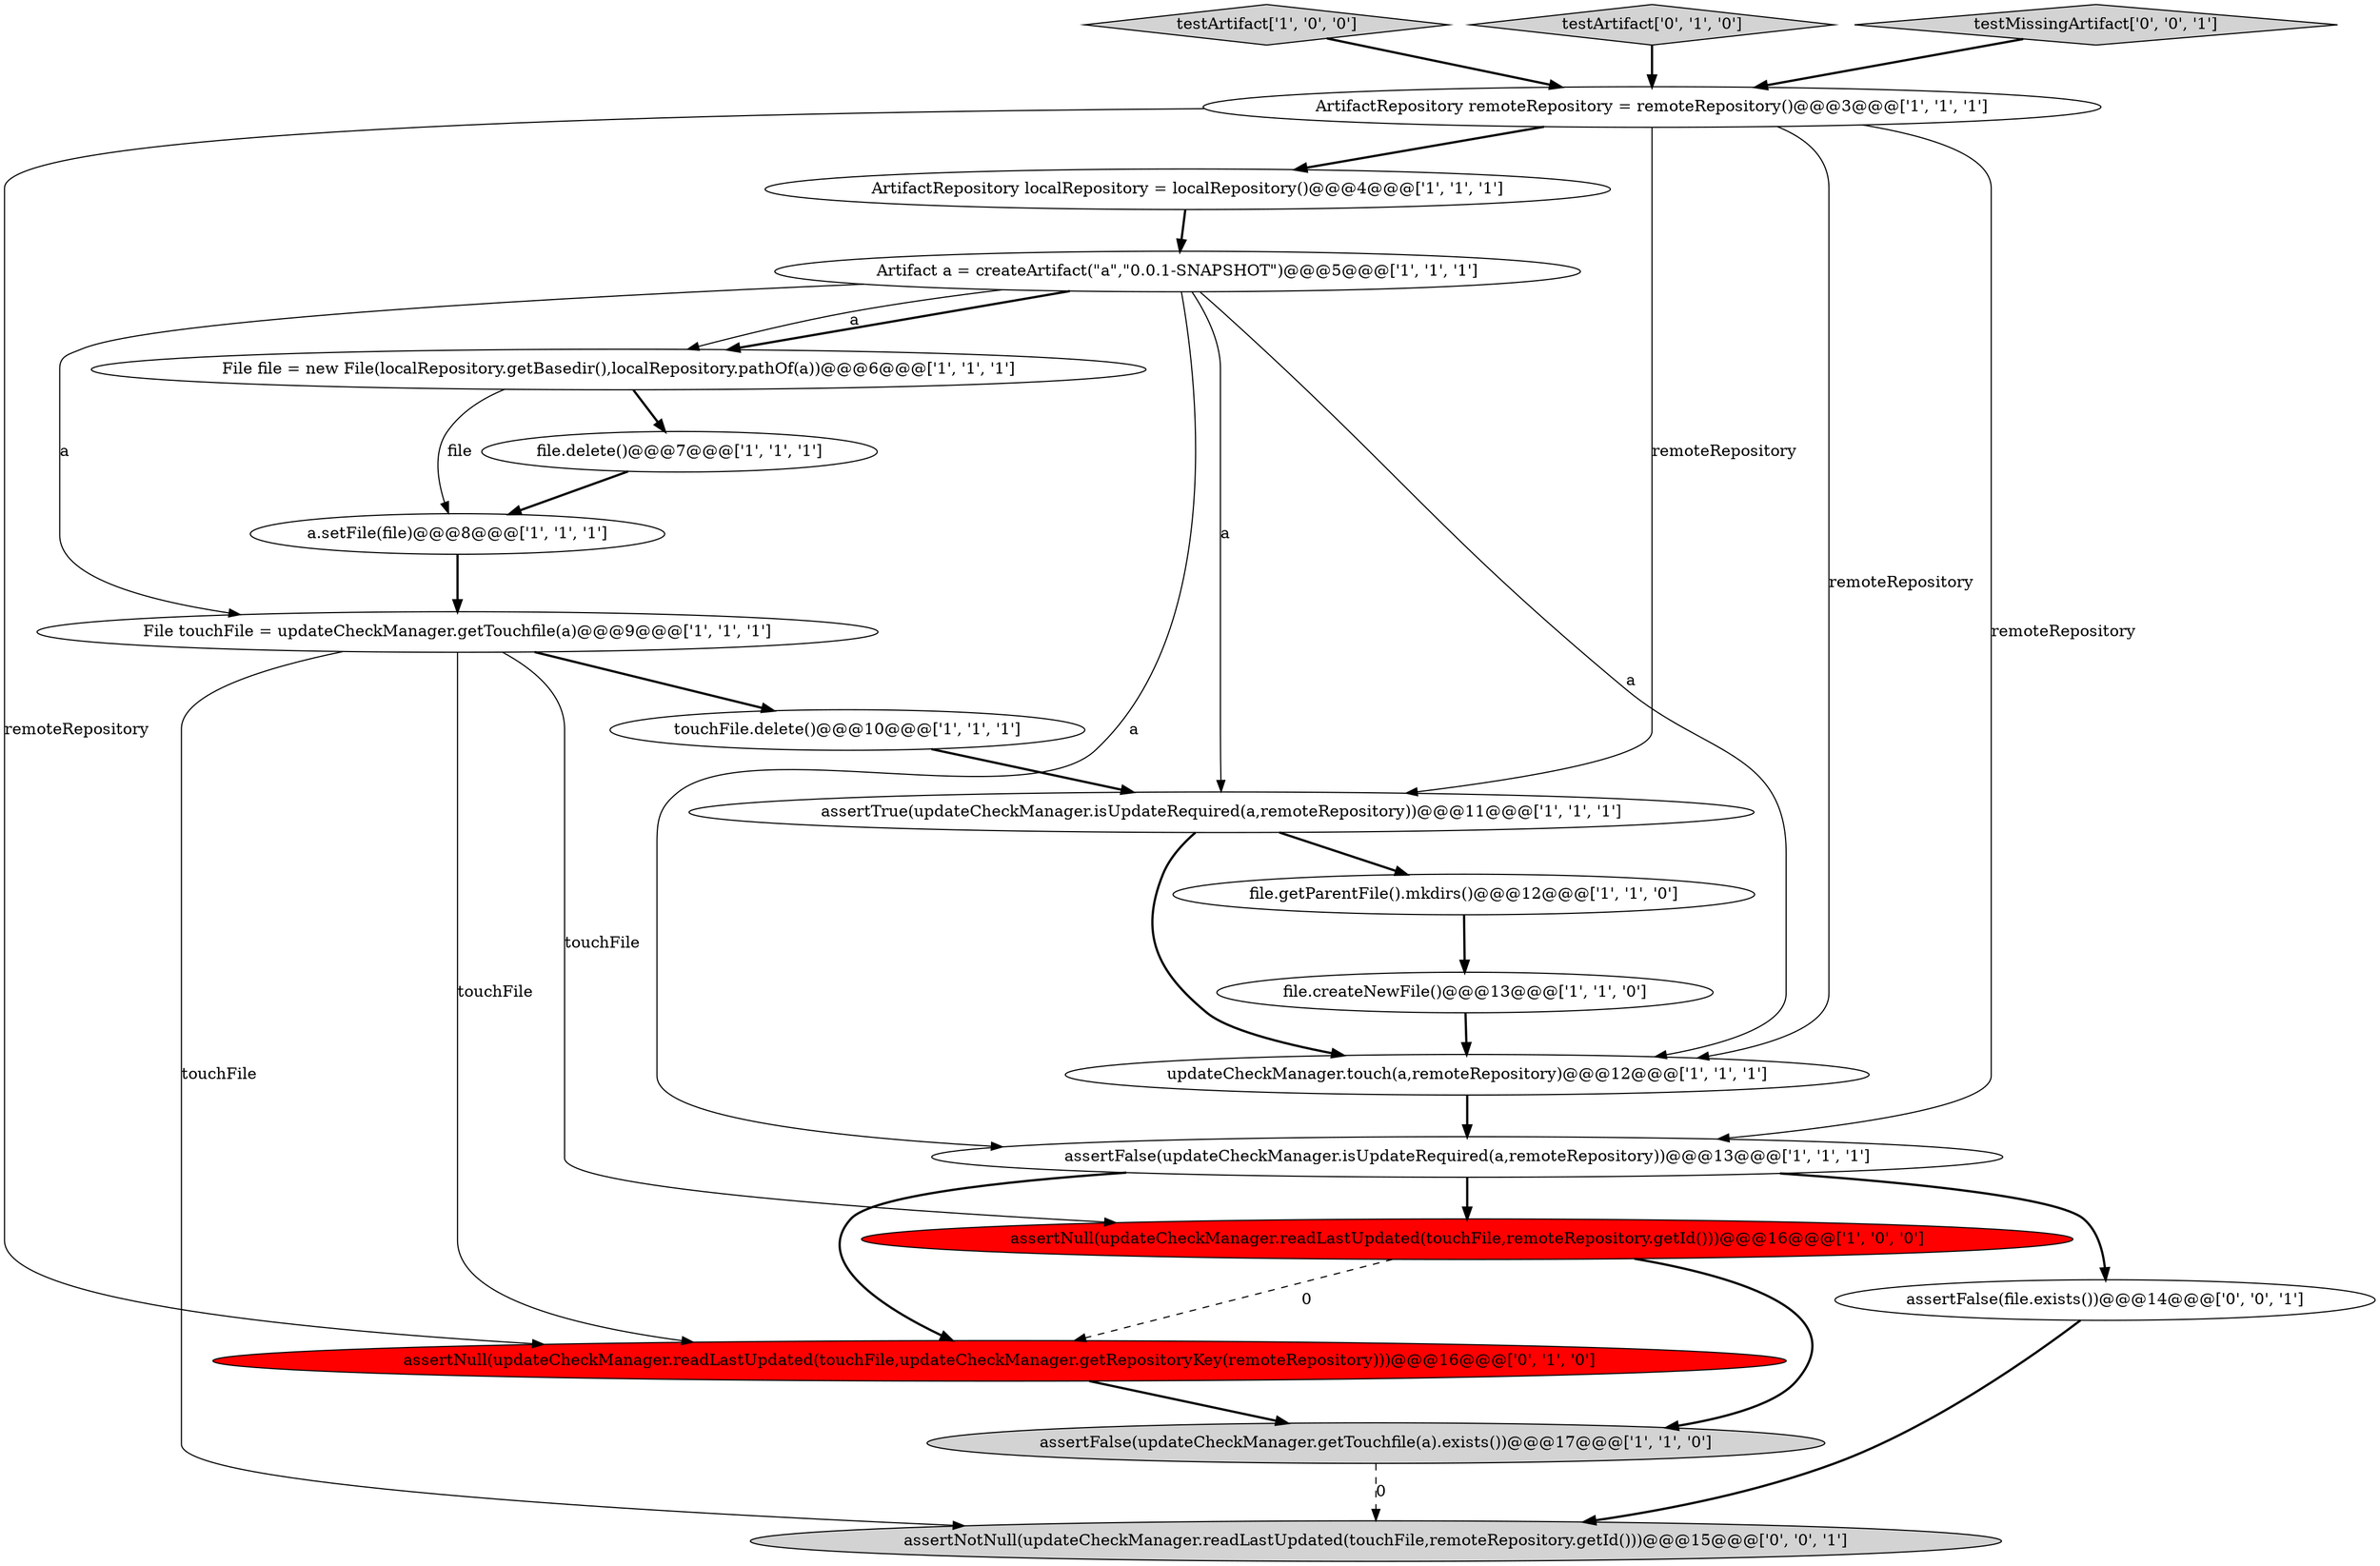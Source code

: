 digraph {
14 [style = filled, label = "file.createNewFile()@@@13@@@['1', '1', '0']", fillcolor = white, shape = ellipse image = "AAA0AAABBB1BBB"];
10 [style = filled, label = "testArtifact['1', '0', '0']", fillcolor = lightgray, shape = diamond image = "AAA0AAABBB1BBB"];
8 [style = filled, label = "File touchFile = updateCheckManager.getTouchfile(a)@@@9@@@['1', '1', '1']", fillcolor = white, shape = ellipse image = "AAA0AAABBB1BBB"];
5 [style = filled, label = "ArtifactRepository localRepository = localRepository()@@@4@@@['1', '1', '1']", fillcolor = white, shape = ellipse image = "AAA0AAABBB1BBB"];
3 [style = filled, label = "a.setFile(file)@@@8@@@['1', '1', '1']", fillcolor = white, shape = ellipse image = "AAA0AAABBB1BBB"];
9 [style = filled, label = "assertFalse(updateCheckManager.isUpdateRequired(a,remoteRepository))@@@13@@@['1', '1', '1']", fillcolor = white, shape = ellipse image = "AAA0AAABBB1BBB"];
12 [style = filled, label = "Artifact a = createArtifact(\"a\",\"0.0.1-SNAPSHOT\")@@@5@@@['1', '1', '1']", fillcolor = white, shape = ellipse image = "AAA0AAABBB1BBB"];
4 [style = filled, label = "assertNull(updateCheckManager.readLastUpdated(touchFile,remoteRepository.getId()))@@@16@@@['1', '0', '0']", fillcolor = red, shape = ellipse image = "AAA1AAABBB1BBB"];
2 [style = filled, label = "updateCheckManager.touch(a,remoteRepository)@@@12@@@['1', '1', '1']", fillcolor = white, shape = ellipse image = "AAA0AAABBB1BBB"];
17 [style = filled, label = "testArtifact['0', '1', '0']", fillcolor = lightgray, shape = diamond image = "AAA0AAABBB2BBB"];
6 [style = filled, label = "file.delete()@@@7@@@['1', '1', '1']", fillcolor = white, shape = ellipse image = "AAA0AAABBB1BBB"];
16 [style = filled, label = "assertNull(updateCheckManager.readLastUpdated(touchFile,updateCheckManager.getRepositoryKey(remoteRepository)))@@@16@@@['0', '1', '0']", fillcolor = red, shape = ellipse image = "AAA1AAABBB2BBB"];
7 [style = filled, label = "ArtifactRepository remoteRepository = remoteRepository()@@@3@@@['1', '1', '1']", fillcolor = white, shape = ellipse image = "AAA0AAABBB1BBB"];
0 [style = filled, label = "assertFalse(updateCheckManager.getTouchfile(a).exists())@@@17@@@['1', '1', '0']", fillcolor = lightgray, shape = ellipse image = "AAA0AAABBB1BBB"];
20 [style = filled, label = "assertFalse(file.exists())@@@14@@@['0', '0', '1']", fillcolor = white, shape = ellipse image = "AAA0AAABBB3BBB"];
11 [style = filled, label = "File file = new File(localRepository.getBasedir(),localRepository.pathOf(a))@@@6@@@['1', '1', '1']", fillcolor = white, shape = ellipse image = "AAA0AAABBB1BBB"];
13 [style = filled, label = "file.getParentFile().mkdirs()@@@12@@@['1', '1', '0']", fillcolor = white, shape = ellipse image = "AAA0AAABBB1BBB"];
1 [style = filled, label = "touchFile.delete()@@@10@@@['1', '1', '1']", fillcolor = white, shape = ellipse image = "AAA0AAABBB1BBB"];
18 [style = filled, label = "testMissingArtifact['0', '0', '1']", fillcolor = lightgray, shape = diamond image = "AAA0AAABBB3BBB"];
15 [style = filled, label = "assertTrue(updateCheckManager.isUpdateRequired(a,remoteRepository))@@@11@@@['1', '1', '1']", fillcolor = white, shape = ellipse image = "AAA0AAABBB1BBB"];
19 [style = filled, label = "assertNotNull(updateCheckManager.readLastUpdated(touchFile,remoteRepository.getId()))@@@15@@@['0', '0', '1']", fillcolor = lightgray, shape = ellipse image = "AAA0AAABBB3BBB"];
6->3 [style = bold, label=""];
7->2 [style = solid, label="remoteRepository"];
16->0 [style = bold, label=""];
15->13 [style = bold, label=""];
15->2 [style = bold, label=""];
4->16 [style = dashed, label="0"];
8->16 [style = solid, label="touchFile"];
0->19 [style = dashed, label="0"];
1->15 [style = bold, label=""];
9->4 [style = bold, label=""];
11->6 [style = bold, label=""];
8->19 [style = solid, label="touchFile"];
11->3 [style = solid, label="file"];
12->11 [style = bold, label=""];
12->11 [style = solid, label="a"];
12->8 [style = solid, label="a"];
9->20 [style = bold, label=""];
2->9 [style = bold, label=""];
10->7 [style = bold, label=""];
9->16 [style = bold, label=""];
7->9 [style = solid, label="remoteRepository"];
4->0 [style = bold, label=""];
17->7 [style = bold, label=""];
8->1 [style = bold, label=""];
7->16 [style = solid, label="remoteRepository"];
7->5 [style = bold, label=""];
5->12 [style = bold, label=""];
12->9 [style = solid, label="a"];
3->8 [style = bold, label=""];
7->15 [style = solid, label="remoteRepository"];
12->2 [style = solid, label="a"];
12->15 [style = solid, label="a"];
14->2 [style = bold, label=""];
18->7 [style = bold, label=""];
20->19 [style = bold, label=""];
8->4 [style = solid, label="touchFile"];
13->14 [style = bold, label=""];
}

